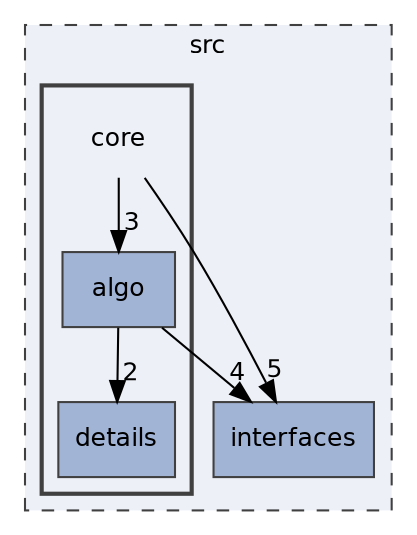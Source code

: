 digraph "src/core"
{
 // INTERACTIVE_SVG=YES
 // LATEX_PDF_SIZE
  edge [fontname="Helvetica",fontsize="12",labelfontname="Helvetica",labelfontsize="12"];
  node [fontname="Helvetica",fontsize="12",shape=record];
  compound=true
  subgraph clusterdir_68267d1309a1af8e8297ef4c3efbcdba {
    graph [ bgcolor="#edf0f7", pencolor="grey25", style="filled,dashed,", label="src", fontname="Helvetica", fontsize="12", URL="dir_68267d1309a1af8e8297ef4c3efbcdba.html"]
  dir_ee3f1a7951c308657a65f8199076c1d6 [shape=box, label="interfaces", style="filled,", fillcolor="#a2b4d6", color="grey25", URL="dir_ee3f1a7951c308657a65f8199076c1d6.html"];
  subgraph clusterdir_aebb8dcc11953d78e620bbef0b9e2183 {
    graph [ bgcolor="#edf0f7", pencolor="grey25", style="filled,bold,", label="", fontname="Helvetica", fontsize="12", URL="dir_aebb8dcc11953d78e620bbef0b9e2183.html"]
    dir_aebb8dcc11953d78e620bbef0b9e2183 [shape=plaintext, label="core"];
  dir_7493cc11b1cba56f1d61eb30404f1421 [shape=box, label="algo", style="filled,", fillcolor="#a2b4d6", color="grey25", URL="dir_7493cc11b1cba56f1d61eb30404f1421.html"];
  dir_324d13088fec716b8374b5252642bccc [shape=box, label="details", style="filled,", fillcolor="#a2b4d6", color="grey25", URL="dir_324d13088fec716b8374b5252642bccc.html"];
  }
  }
  dir_aebb8dcc11953d78e620bbef0b9e2183->dir_7493cc11b1cba56f1d61eb30404f1421 [headlabel="3", labeldistance=1.5 headhref="dir_000001_000000.html"];
  dir_aebb8dcc11953d78e620bbef0b9e2183->dir_ee3f1a7951c308657a65f8199076c1d6 [headlabel="5", labeldistance=1.5 headhref="dir_000001_000003.html"];
  dir_7493cc11b1cba56f1d61eb30404f1421->dir_324d13088fec716b8374b5252642bccc [headlabel="2", labeldistance=1.5 headhref="dir_000000_000002.html"];
  dir_7493cc11b1cba56f1d61eb30404f1421->dir_ee3f1a7951c308657a65f8199076c1d6 [headlabel="4", labeldistance=1.5 headhref="dir_000000_000003.html"];
}
